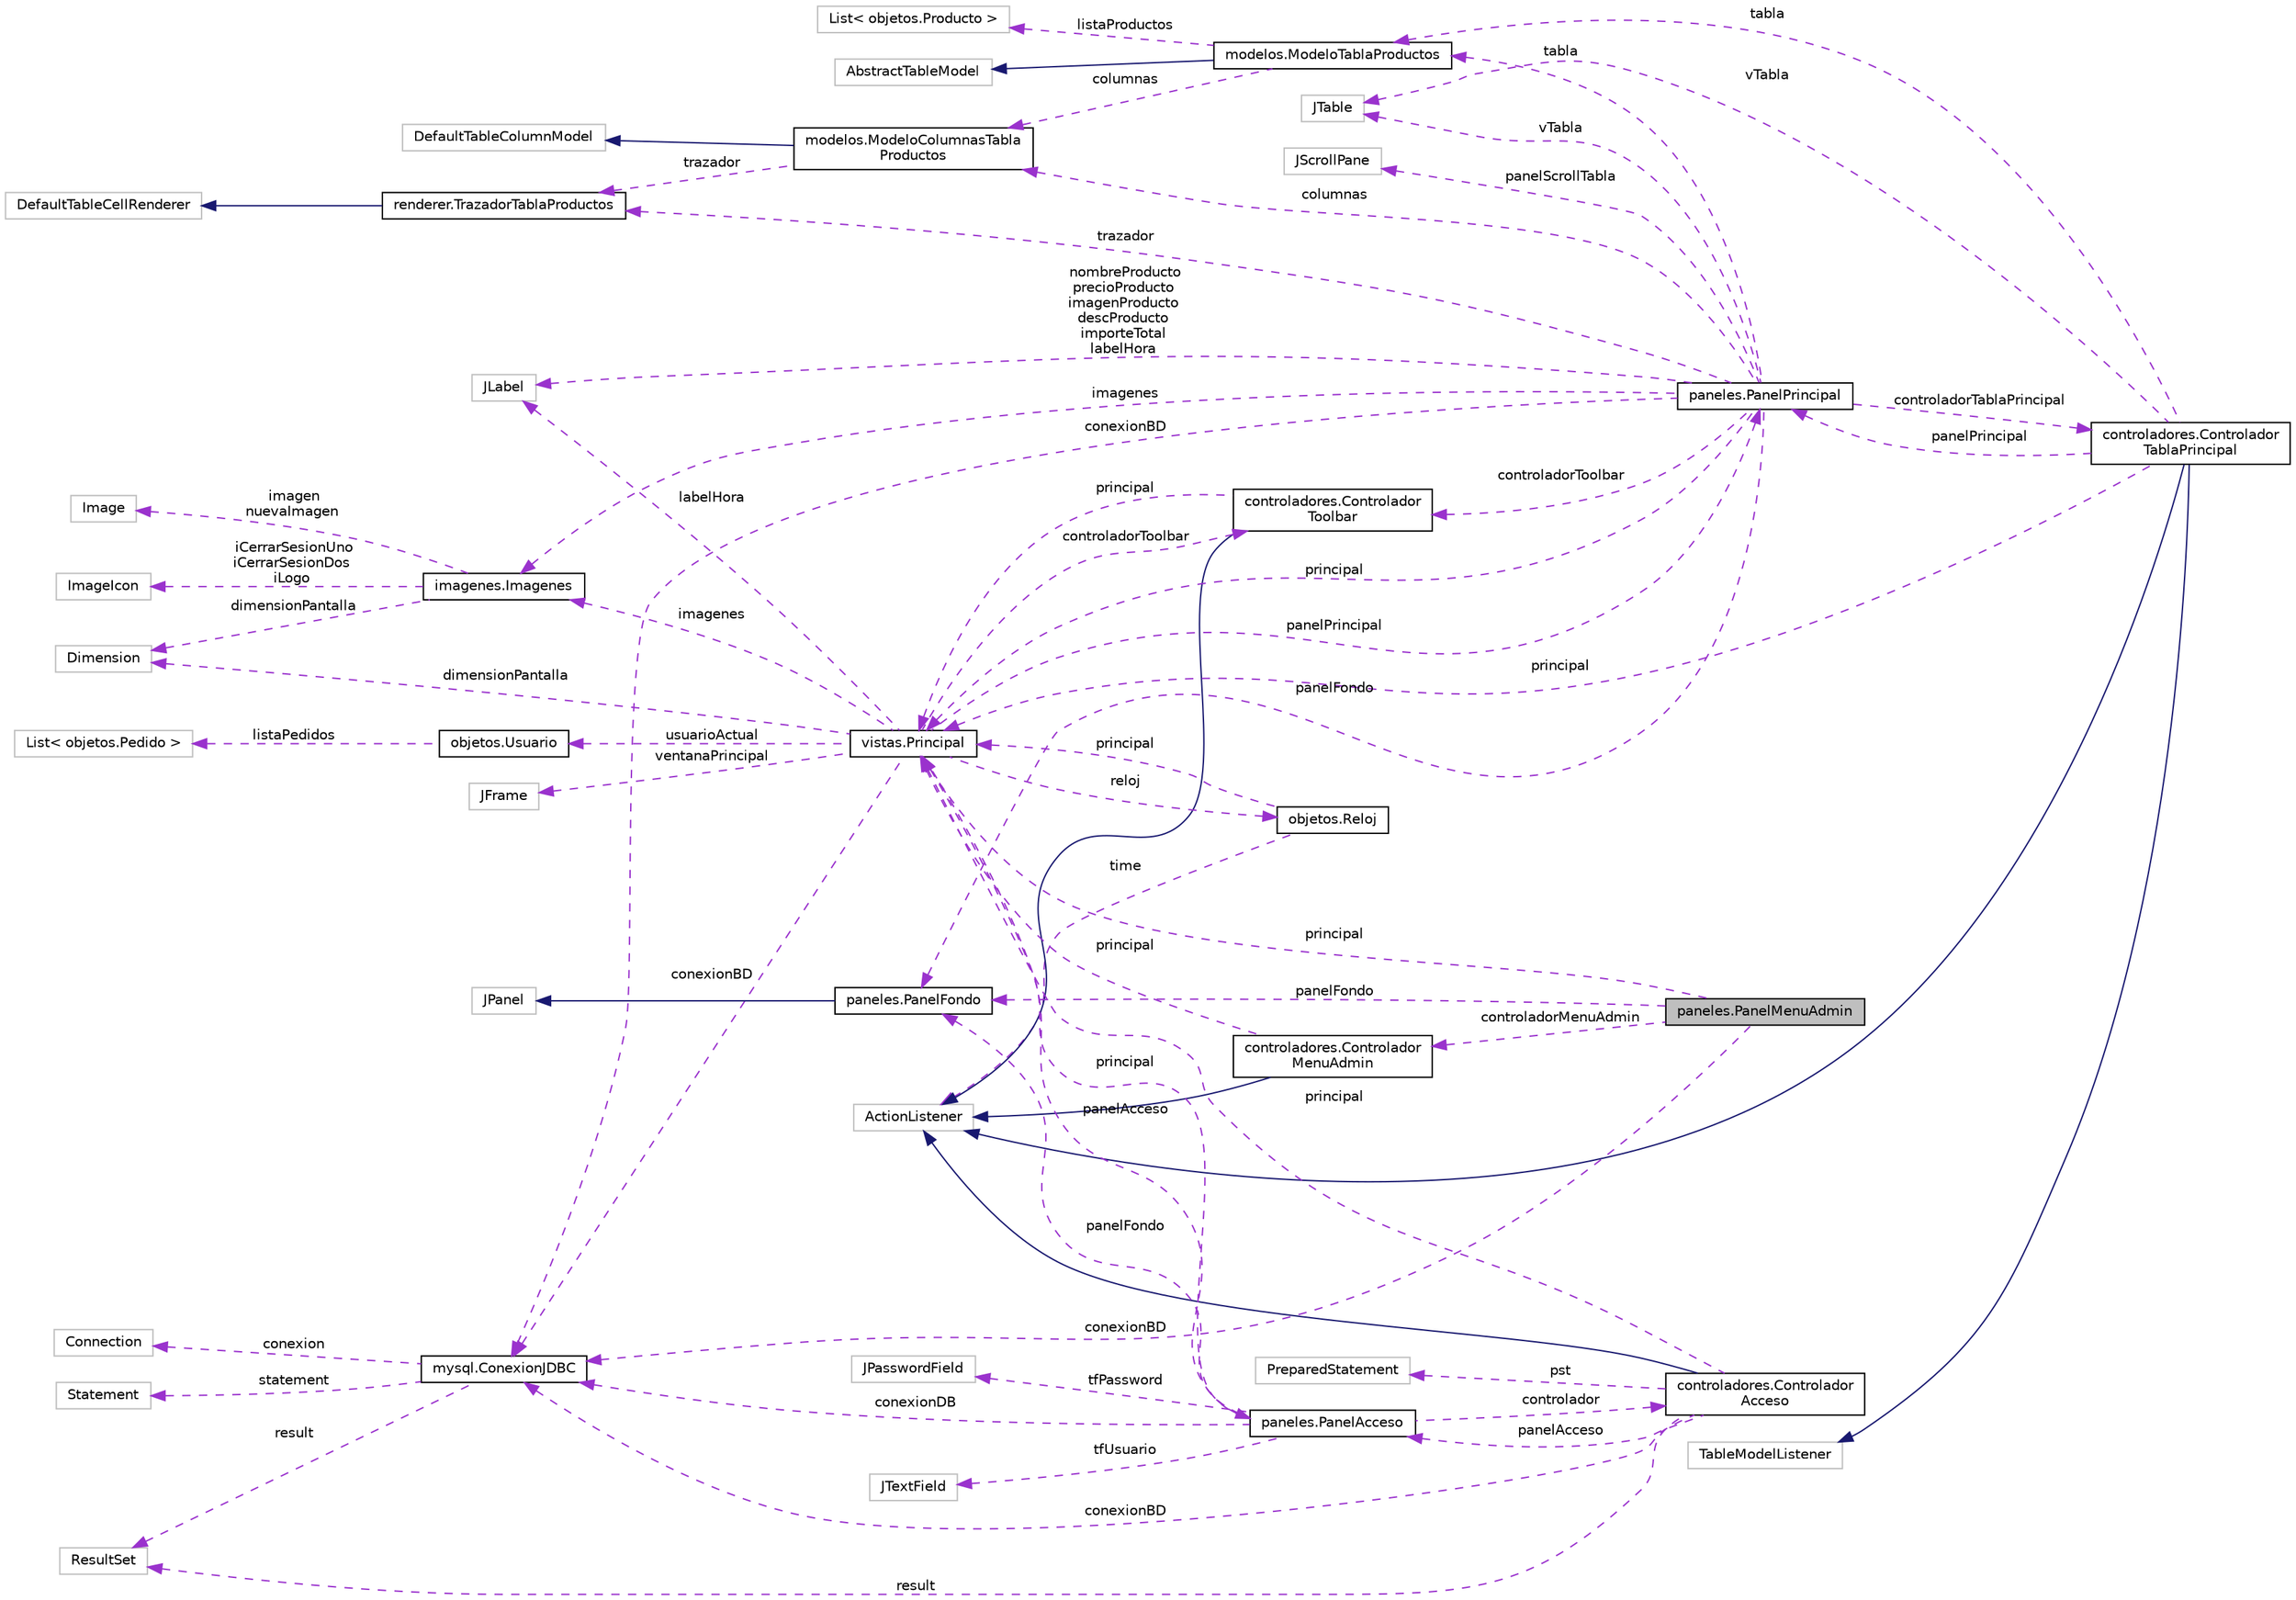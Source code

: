 digraph "paneles.PanelMenuAdmin"
{
  edge [fontname="Helvetica",fontsize="10",labelfontname="Helvetica",labelfontsize="10"];
  node [fontname="Helvetica",fontsize="10",shape=record];
  rankdir="LR";
  Node1 [label="paneles.PanelMenuAdmin",height=0.2,width=0.4,color="black", fillcolor="grey75", style="filled", fontcolor="black"];
  Node2 -> Node1 [dir="back",color="darkorchid3",fontsize="10",style="dashed",label=" conexionBD" ,fontname="Helvetica"];
  Node2 [label="mysql.ConexionJDBC",height=0.2,width=0.4,color="black", fillcolor="white", style="filled",URL="$classmysql_1_1_conexion_j_d_b_c.html"];
  Node3 -> Node2 [dir="back",color="darkorchid3",fontsize="10",style="dashed",label=" statement" ,fontname="Helvetica"];
  Node3 [label="Statement",height=0.2,width=0.4,color="grey75", fillcolor="white", style="filled"];
  Node4 -> Node2 [dir="back",color="darkorchid3",fontsize="10",style="dashed",label=" conexion" ,fontname="Helvetica"];
  Node4 [label="Connection",height=0.2,width=0.4,color="grey75", fillcolor="white", style="filled"];
  Node5 -> Node2 [dir="back",color="darkorchid3",fontsize="10",style="dashed",label=" result" ,fontname="Helvetica"];
  Node5 [label="ResultSet",height=0.2,width=0.4,color="grey75", fillcolor="white", style="filled"];
  Node6 -> Node1 [dir="back",color="darkorchid3",fontsize="10",style="dashed",label=" controladorMenuAdmin" ,fontname="Helvetica"];
  Node6 [label="controladores.Controlador\lMenuAdmin",height=0.2,width=0.4,color="black", fillcolor="white", style="filled",URL="$classcontroladores_1_1_controlador_menu_admin.html"];
  Node7 -> Node6 [dir="back",color="midnightblue",fontsize="10",style="solid",fontname="Helvetica"];
  Node7 [label="ActionListener",height=0.2,width=0.4,color="grey75", fillcolor="white", style="filled"];
  Node8 -> Node6 [dir="back",color="darkorchid3",fontsize="10",style="dashed",label=" principal" ,fontname="Helvetica"];
  Node8 [label="vistas.Principal",height=0.2,width=0.4,color="black", fillcolor="white", style="filled",URL="$classvistas_1_1_principal.html"];
  Node9 -> Node8 [dir="back",color="darkorchid3",fontsize="10",style="dashed",label=" reloj" ,fontname="Helvetica"];
  Node9 [label="objetos.Reloj",height=0.2,width=0.4,color="black", fillcolor="white", style="filled",URL="$classobjetos_1_1_reloj.html"];
  Node7 -> Node9 [dir="back",color="darkorchid3",fontsize="10",style="dashed",label=" time" ,fontname="Helvetica"];
  Node8 -> Node9 [dir="back",color="darkorchid3",fontsize="10",style="dashed",label=" principal" ,fontname="Helvetica"];
  Node10 -> Node8 [dir="back",color="darkorchid3",fontsize="10",style="dashed",label=" panelPrincipal" ,fontname="Helvetica"];
  Node10 [label="paneles.PanelPrincipal",height=0.2,width=0.4,color="black", fillcolor="white", style="filled",URL="$classpaneles_1_1_panel_principal.html"];
  Node11 -> Node10 [dir="back",color="darkorchid3",fontsize="10",style="dashed",label=" controladorTablaPrincipal" ,fontname="Helvetica"];
  Node11 [label="controladores.Controlador\lTablaPrincipal",height=0.2,width=0.4,color="black", fillcolor="white", style="filled",URL="$classcontroladores_1_1_controlador_tabla_principal.html"];
  Node7 -> Node11 [dir="back",color="midnightblue",fontsize="10",style="solid",fontname="Helvetica"];
  Node12 -> Node11 [dir="back",color="midnightblue",fontsize="10",style="solid",fontname="Helvetica"];
  Node12 [label="TableModelListener",height=0.2,width=0.4,color="grey75", fillcolor="white", style="filled"];
  Node10 -> Node11 [dir="back",color="darkorchid3",fontsize="10",style="dashed",label=" panelPrincipal" ,fontname="Helvetica"];
  Node13 -> Node11 [dir="back",color="darkorchid3",fontsize="10",style="dashed",label=" vTabla" ,fontname="Helvetica"];
  Node13 [label="JTable",height=0.2,width=0.4,color="grey75", fillcolor="white", style="filled"];
  Node8 -> Node11 [dir="back",color="darkorchid3",fontsize="10",style="dashed",label=" principal" ,fontname="Helvetica"];
  Node14 -> Node11 [dir="back",color="darkorchid3",fontsize="10",style="dashed",label=" tabla" ,fontname="Helvetica"];
  Node14 [label="modelos.ModeloTablaProductos",height=0.2,width=0.4,color="black", fillcolor="white", style="filled",URL="$classmodelos_1_1_modelo_tabla_productos.html"];
  Node15 -> Node14 [dir="back",color="midnightblue",fontsize="10",style="solid",fontname="Helvetica"];
  Node15 [label="AbstractTableModel",height=0.2,width=0.4,color="grey75", fillcolor="white", style="filled"];
  Node16 -> Node14 [dir="back",color="darkorchid3",fontsize="10",style="dashed",label=" columnas" ,fontname="Helvetica"];
  Node16 [label="modelos.ModeloColumnasTabla\lProductos",height=0.2,width=0.4,color="black", fillcolor="white", style="filled",URL="$classmodelos_1_1_modelo_columnas_tabla_productos.html"];
  Node17 -> Node16 [dir="back",color="midnightblue",fontsize="10",style="solid",fontname="Helvetica"];
  Node17 [label="DefaultTableColumnModel",height=0.2,width=0.4,color="grey75", fillcolor="white", style="filled"];
  Node18 -> Node16 [dir="back",color="darkorchid3",fontsize="10",style="dashed",label=" trazador" ,fontname="Helvetica"];
  Node18 [label="renderer.TrazadorTablaProductos",height=0.2,width=0.4,color="black", fillcolor="white", style="filled",URL="$classrenderer_1_1_trazador_tabla_productos.html"];
  Node19 -> Node18 [dir="back",color="midnightblue",fontsize="10",style="solid",fontname="Helvetica"];
  Node19 [label="DefaultTableCellRenderer",height=0.2,width=0.4,color="grey75", fillcolor="white", style="filled"];
  Node20 -> Node14 [dir="back",color="darkorchid3",fontsize="10",style="dashed",label=" listaProductos" ,fontname="Helvetica"];
  Node20 [label="List\< objetos.Producto \>",height=0.2,width=0.4,color="grey75", fillcolor="white", style="filled"];
  Node18 -> Node10 [dir="back",color="darkorchid3",fontsize="10",style="dashed",label=" trazador" ,fontname="Helvetica"];
  Node2 -> Node10 [dir="back",color="darkorchid3",fontsize="10",style="dashed",label=" conexionBD" ,fontname="Helvetica"];
  Node21 -> Node10 [dir="back",color="darkorchid3",fontsize="10",style="dashed",label=" controladorToolbar" ,fontname="Helvetica"];
  Node21 [label="controladores.Controlador\lToolbar",height=0.2,width=0.4,color="black", fillcolor="white", style="filled",URL="$classcontroladores_1_1_controlador_toolbar.html"];
  Node7 -> Node21 [dir="back",color="midnightblue",fontsize="10",style="solid",fontname="Helvetica"];
  Node8 -> Node21 [dir="back",color="darkorchid3",fontsize="10",style="dashed",label=" principal" ,fontname="Helvetica"];
  Node13 -> Node10 [dir="back",color="darkorchid3",fontsize="10",style="dashed",label=" vTabla" ,fontname="Helvetica"];
  Node22 -> Node10 [dir="back",color="darkorchid3",fontsize="10",style="dashed",label=" panelFondo" ,fontname="Helvetica"];
  Node22 [label="paneles.PanelFondo",height=0.2,width=0.4,color="black", fillcolor="white", style="filled",URL="$classpaneles_1_1_panel_fondo.html"];
  Node23 -> Node22 [dir="back",color="midnightblue",fontsize="10",style="solid",fontname="Helvetica"];
  Node23 [label="JPanel",height=0.2,width=0.4,color="grey75", fillcolor="white", style="filled"];
  Node16 -> Node10 [dir="back",color="darkorchid3",fontsize="10",style="dashed",label=" columnas" ,fontname="Helvetica"];
  Node24 -> Node10 [dir="back",color="darkorchid3",fontsize="10",style="dashed",label=" nombreProducto\nprecioProducto\nimagenProducto\ndescProducto\nimporteTotal\nlabelHora" ,fontname="Helvetica"];
  Node24 [label="JLabel",height=0.2,width=0.4,color="grey75", fillcolor="white", style="filled"];
  Node25 -> Node10 [dir="back",color="darkorchid3",fontsize="10",style="dashed",label=" imagenes" ,fontname="Helvetica"];
  Node25 [label="imagenes.Imagenes",height=0.2,width=0.4,color="black", fillcolor="white", style="filled",URL="$classimagenes_1_1_imagenes.html"];
  Node26 -> Node25 [dir="back",color="darkorchid3",fontsize="10",style="dashed",label=" iCerrarSesionUno\niCerrarSesionDos\niLogo" ,fontname="Helvetica"];
  Node26 [label="ImageIcon",height=0.2,width=0.4,color="grey75", fillcolor="white", style="filled"];
  Node27 -> Node25 [dir="back",color="darkorchid3",fontsize="10",style="dashed",label=" imagen\nnuevaImagen" ,fontname="Helvetica"];
  Node27 [label="Image",height=0.2,width=0.4,color="grey75", fillcolor="white", style="filled"];
  Node28 -> Node25 [dir="back",color="darkorchid3",fontsize="10",style="dashed",label=" dimensionPantalla" ,fontname="Helvetica"];
  Node28 [label="Dimension",height=0.2,width=0.4,color="grey75", fillcolor="white", style="filled"];
  Node29 -> Node10 [dir="back",color="darkorchid3",fontsize="10",style="dashed",label=" panelScrollTabla" ,fontname="Helvetica"];
  Node29 [label="JScrollPane",height=0.2,width=0.4,color="grey75", fillcolor="white", style="filled"];
  Node14 -> Node10 [dir="back",color="darkorchid3",fontsize="10",style="dashed",label=" tabla" ,fontname="Helvetica"];
  Node8 -> Node10 [dir="back",color="darkorchid3",fontsize="10",style="dashed",label=" principal" ,fontname="Helvetica"];
  Node21 -> Node8 [dir="back",color="darkorchid3",fontsize="10",style="dashed",label=" controladorToolbar" ,fontname="Helvetica"];
  Node30 -> Node8 [dir="back",color="darkorchid3",fontsize="10",style="dashed",label=" usuarioActual" ,fontname="Helvetica"];
  Node30 [label="objetos.Usuario",height=0.2,width=0.4,color="black", fillcolor="white", style="filled",URL="$classobjetos_1_1_usuario.html"];
  Node31 -> Node30 [dir="back",color="darkorchid3",fontsize="10",style="dashed",label=" listaPedidos" ,fontname="Helvetica"];
  Node31 [label="List\< objetos.Pedido \>",height=0.2,width=0.4,color="grey75", fillcolor="white", style="filled"];
  Node2 -> Node8 [dir="back",color="darkorchid3",fontsize="10",style="dashed",label=" conexionBD" ,fontname="Helvetica"];
  Node32 -> Node8 [dir="back",color="darkorchid3",fontsize="10",style="dashed",label=" ventanaPrincipal" ,fontname="Helvetica"];
  Node32 [label="JFrame",height=0.2,width=0.4,color="grey75", fillcolor="white", style="filled"];
  Node33 -> Node8 [dir="back",color="darkorchid3",fontsize="10",style="dashed",label=" panelAcceso" ,fontname="Helvetica"];
  Node33 [label="paneles.PanelAcceso",height=0.2,width=0.4,color="black", fillcolor="white", style="filled",URL="$classpaneles_1_1_panel_acceso.html"];
  Node34 -> Node33 [dir="back",color="darkorchid3",fontsize="10",style="dashed",label=" tfUsuario" ,fontname="Helvetica"];
  Node34 [label="JTextField",height=0.2,width=0.4,color="grey75", fillcolor="white", style="filled"];
  Node2 -> Node33 [dir="back",color="darkorchid3",fontsize="10",style="dashed",label=" conexionDB" ,fontname="Helvetica"];
  Node35 -> Node33 [dir="back",color="darkorchid3",fontsize="10",style="dashed",label=" tfPassword" ,fontname="Helvetica"];
  Node35 [label="JPasswordField",height=0.2,width=0.4,color="grey75", fillcolor="white", style="filled"];
  Node22 -> Node33 [dir="back",color="darkorchid3",fontsize="10",style="dashed",label=" panelFondo" ,fontname="Helvetica"];
  Node36 -> Node33 [dir="back",color="darkorchid3",fontsize="10",style="dashed",label=" controlador" ,fontname="Helvetica"];
  Node36 [label="controladores.Controlador\lAcceso",height=0.2,width=0.4,color="black", fillcolor="white", style="filled",URL="$classcontroladores_1_1_controlador_acceso.html"];
  Node7 -> Node36 [dir="back",color="midnightblue",fontsize="10",style="solid",fontname="Helvetica"];
  Node2 -> Node36 [dir="back",color="darkorchid3",fontsize="10",style="dashed",label=" conexionBD" ,fontname="Helvetica"];
  Node33 -> Node36 [dir="back",color="darkorchid3",fontsize="10",style="dashed",label=" panelAcceso" ,fontname="Helvetica"];
  Node37 -> Node36 [dir="back",color="darkorchid3",fontsize="10",style="dashed",label=" pst" ,fontname="Helvetica"];
  Node37 [label="PreparedStatement",height=0.2,width=0.4,color="grey75", fillcolor="white", style="filled"];
  Node8 -> Node36 [dir="back",color="darkorchid3",fontsize="10",style="dashed",label=" principal" ,fontname="Helvetica"];
  Node5 -> Node36 [dir="back",color="darkorchid3",fontsize="10",style="dashed",label=" result" ,fontname="Helvetica"];
  Node8 -> Node33 [dir="back",color="darkorchid3",fontsize="10",style="dashed",label=" principal" ,fontname="Helvetica"];
  Node28 -> Node8 [dir="back",color="darkorchid3",fontsize="10",style="dashed",label=" dimensionPantalla" ,fontname="Helvetica"];
  Node24 -> Node8 [dir="back",color="darkorchid3",fontsize="10",style="dashed",label=" labelHora" ,fontname="Helvetica"];
  Node25 -> Node8 [dir="back",color="darkorchid3",fontsize="10",style="dashed",label=" imagenes" ,fontname="Helvetica"];
  Node22 -> Node1 [dir="back",color="darkorchid3",fontsize="10",style="dashed",label=" panelFondo" ,fontname="Helvetica"];
  Node8 -> Node1 [dir="back",color="darkorchid3",fontsize="10",style="dashed",label=" principal" ,fontname="Helvetica"];
}
